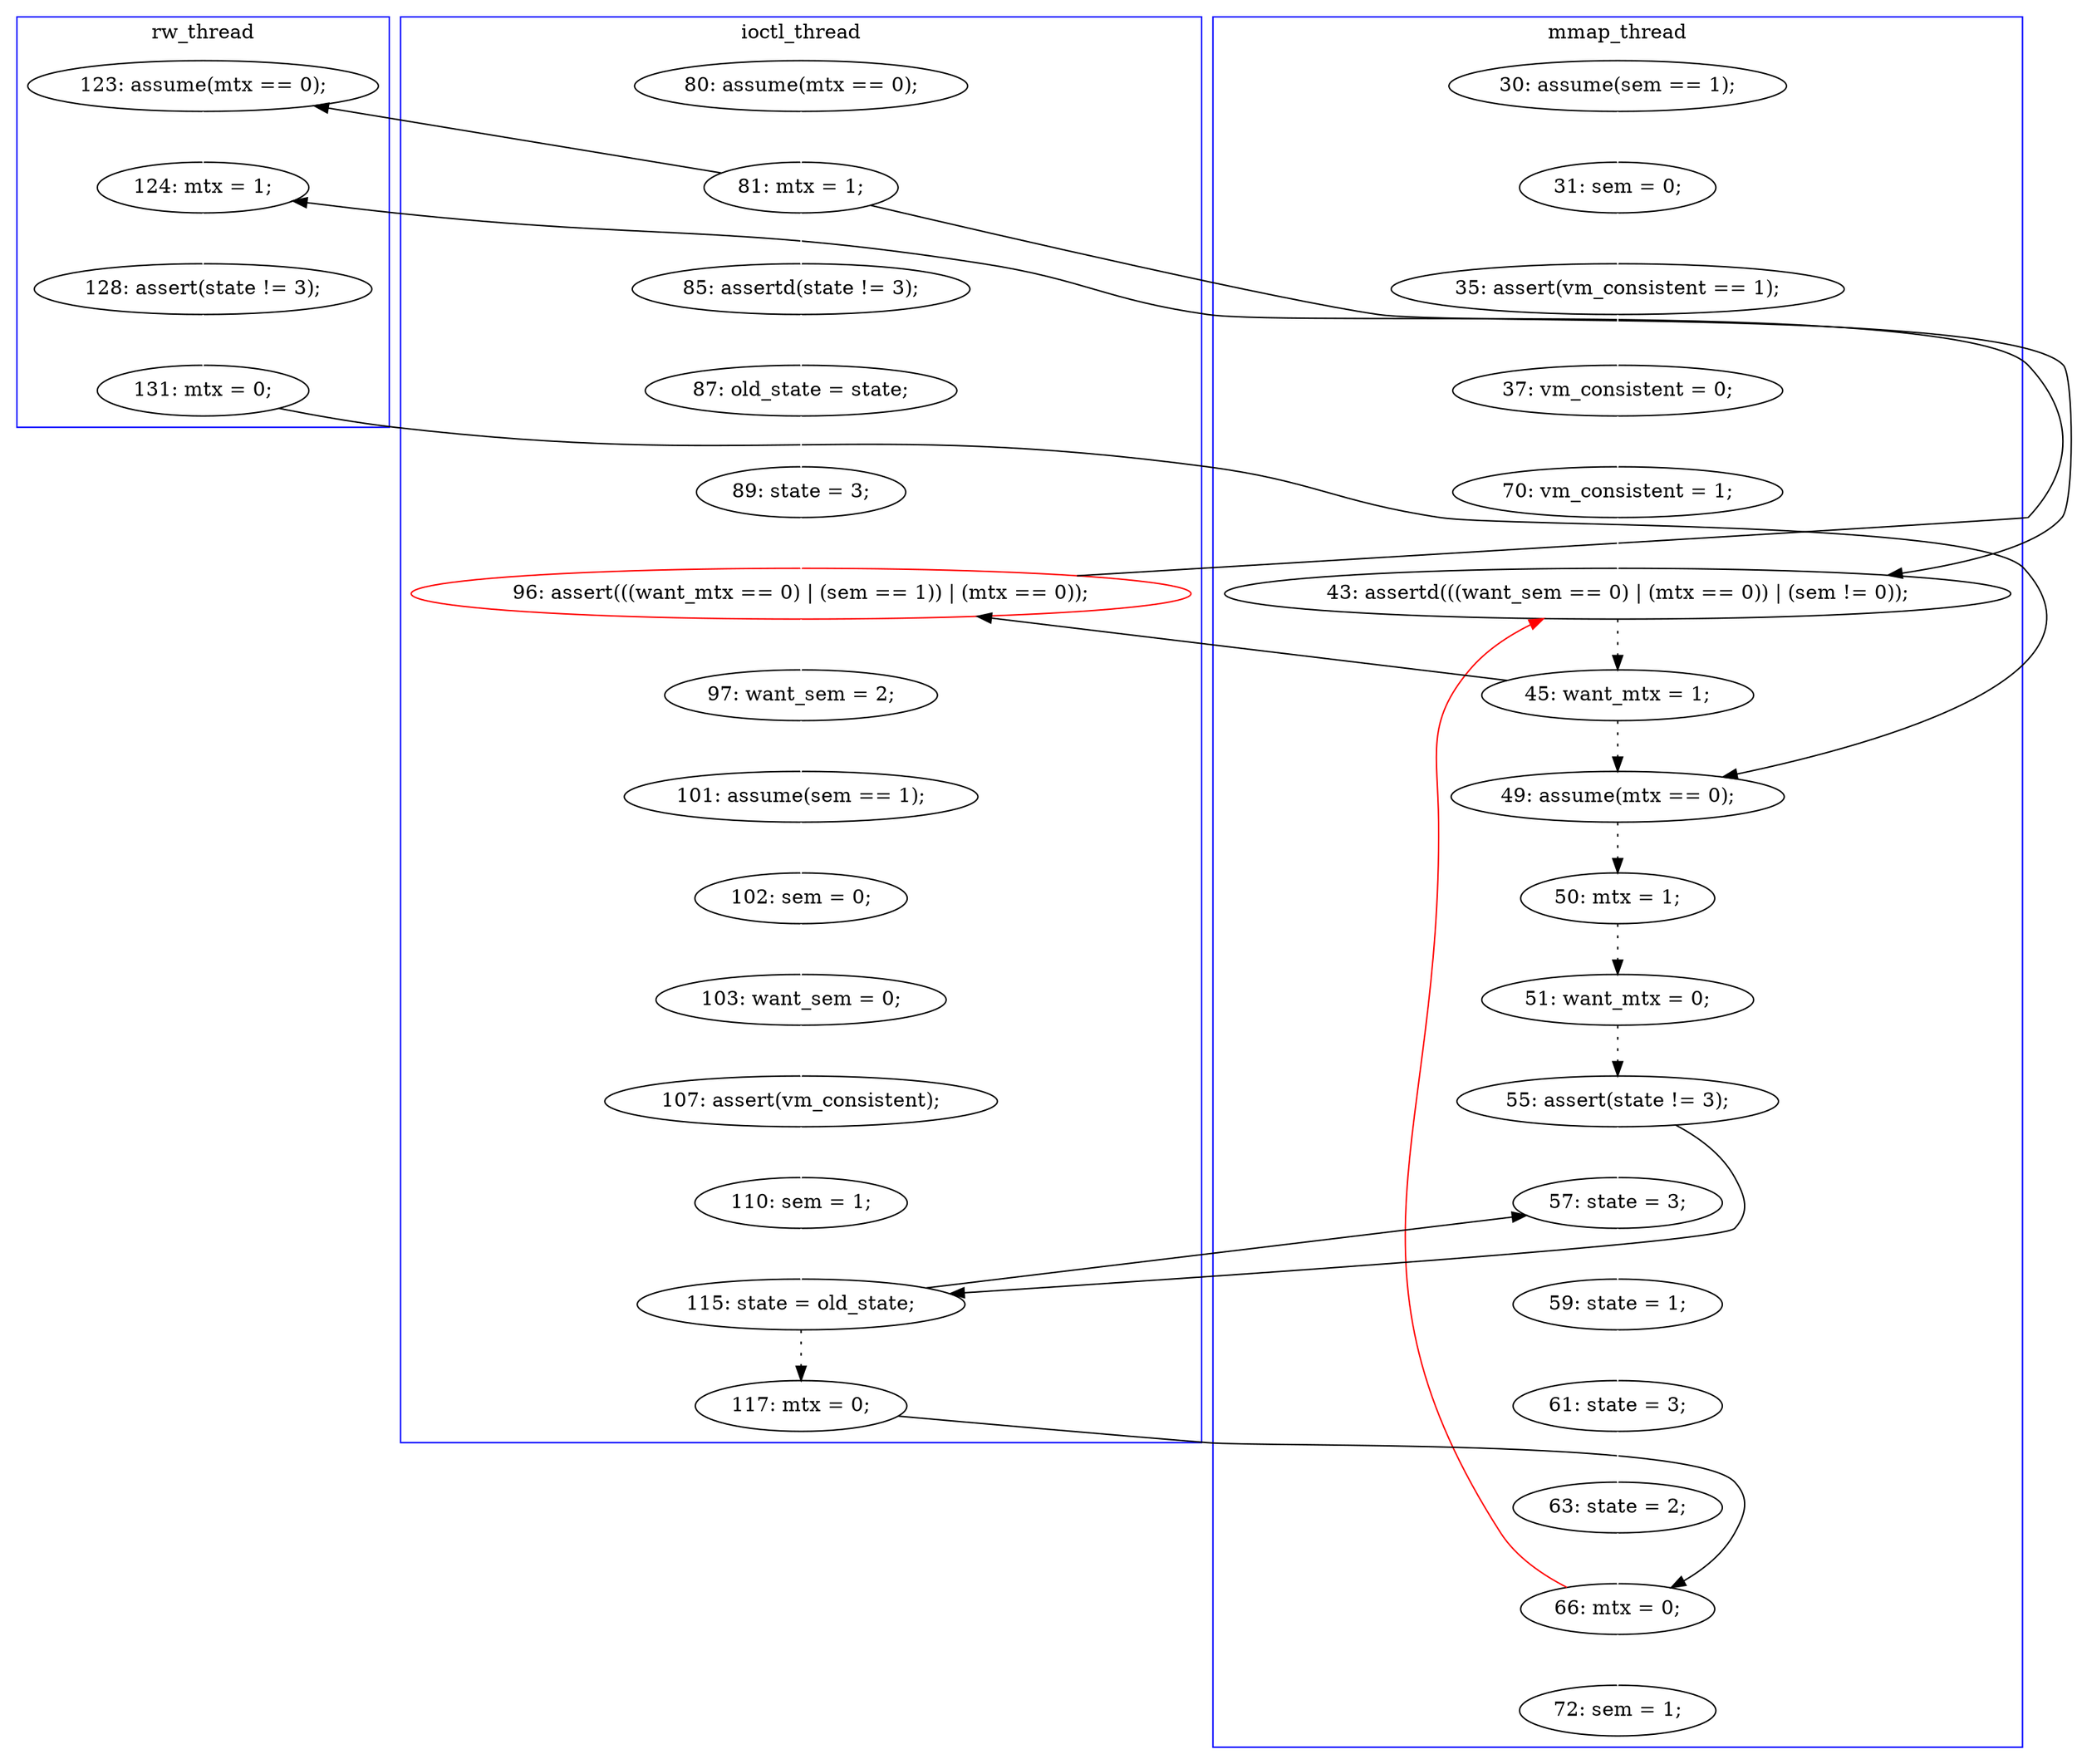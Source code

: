 digraph Counterexample {
	51 -> 20 [color = red, style = solid, constraint = false]
	26 -> 29 [color = black, style = solid, constraint = false]
	17 -> 18 [color = white, style = solid]
	19 -> 20 [color = white, style = solid]
	36 -> 39 [color = white, style = solid]
	51 -> 53 [color = white, style = solid]
	33 -> 34 [color = black, style = dotted]
	40 -> 41 [color = white, style = solid]
	24 -> 26 [color = white, style = solid]
	44 -> 47 [color = black, style = solid, constraint = false]
	44 -> 45 [color = black, style = dotted]
	29 -> 30 [color = white, style = solid]
	42 -> 43 [color = white, style = solid]
	41 -> 42 [color = white, style = solid]
	21 -> 32 [color = black, style = dotted]
	13 -> 14 [color = white, style = solid]
	18 -> 22 [color = white, style = solid]
	20 -> 21 [color = black, style = dotted]
	18 -> 28 [color = black, style = solid, constraint = false]
	30 -> 31 [color = white, style = solid]
	12 -> 13 [color = white, style = solid]
	21 -> 26 [color = black, style = solid, constraint = false]
	16 -> 19 [color = white, style = solid]
	34 -> 38 [color = black, style = dotted]
	26 -> 36 [color = white, style = solid]
	50 -> 51 [color = white, style = solid]
	14 -> 16 [color = white, style = solid]
	28 -> 29 [color = white, style = solid]
	22 -> 23 [color = white, style = solid]
	32 -> 33 [color = black, style = dotted]
	23 -> 24 [color = white, style = solid]
	39 -> 40 [color = white, style = solid]
	47 -> 48 [color = white, style = solid]
	18 -> 20 [color = black, style = solid, constraint = false]
	48 -> 49 [color = white, style = solid]
	43 -> 44 [color = white, style = solid]
	45 -> 51 [color = black, style = solid, constraint = false]
	38 -> 47 [color = white, style = solid]
	38 -> 44 [color = black, style = solid, constraint = false]
	49 -> 50 [color = white, style = solid]
	31 -> 32 [color = black, style = solid, constraint = false]
	subgraph cluster2 {
		label = ioctl_thread
		color = blue
		36  [label = "97: want_sem = 2;"]
		41  [label = "103: want_sem = 0;"]
		17  [label = "80: assume(mtx == 0);"]
		44  [label = "115: state = old_state;"]
		26  [label = "96: assert(((want_mtx == 0) | (sem == 1)) | (mtx == 0));", color = red]
		43  [label = "110: sem = 1;"]
		45  [label = "117: mtx = 0;"]
		24  [label = "89: state = 3;"]
		40  [label = "102: sem = 0;"]
		42  [label = "107: assert(vm_consistent);"]
		39  [label = "101: assume(sem == 1);"]
		23  [label = "87: old_state = state;"]
		18  [label = "81: mtx = 1;"]
		22  [label = "85: assertd(state != 3);"]
	}
	subgraph cluster1 {
		label = mmap_thread
		color = blue
		21  [label = "45: want_mtx = 1;"]
		38  [label = "55: assert(state != 3);"]
		19  [label = "70: vm_consistent = 1;"]
		14  [label = "35: assert(vm_consistent == 1);"]
		32  [label = "49: assume(mtx == 0);"]
		47  [label = "57: state = 3;"]
		51  [label = "66: mtx = 0;"]
		12  [label = "30: assume(sem == 1);"]
		20  [label = "43: assertd(((want_sem == 0) | (mtx == 0)) | (sem != 0));"]
		34  [label = "51: want_mtx = 0;"]
		16  [label = "37: vm_consistent = 0;"]
		49  [label = "61: state = 3;"]
		13  [label = "31: sem = 0;"]
		33  [label = "50: mtx = 1;"]
		50  [label = "63: state = 2;"]
		53  [label = "72: sem = 1;"]
		48  [label = "59: state = 1;"]
	}
	subgraph cluster3 {
		label = rw_thread
		color = blue
		29  [label = "124: mtx = 1;"]
		28  [label = "123: assume(mtx == 0);"]
		30  [label = "128: assert(state != 3);"]
		31  [label = "131: mtx = 0;"]
	}
}